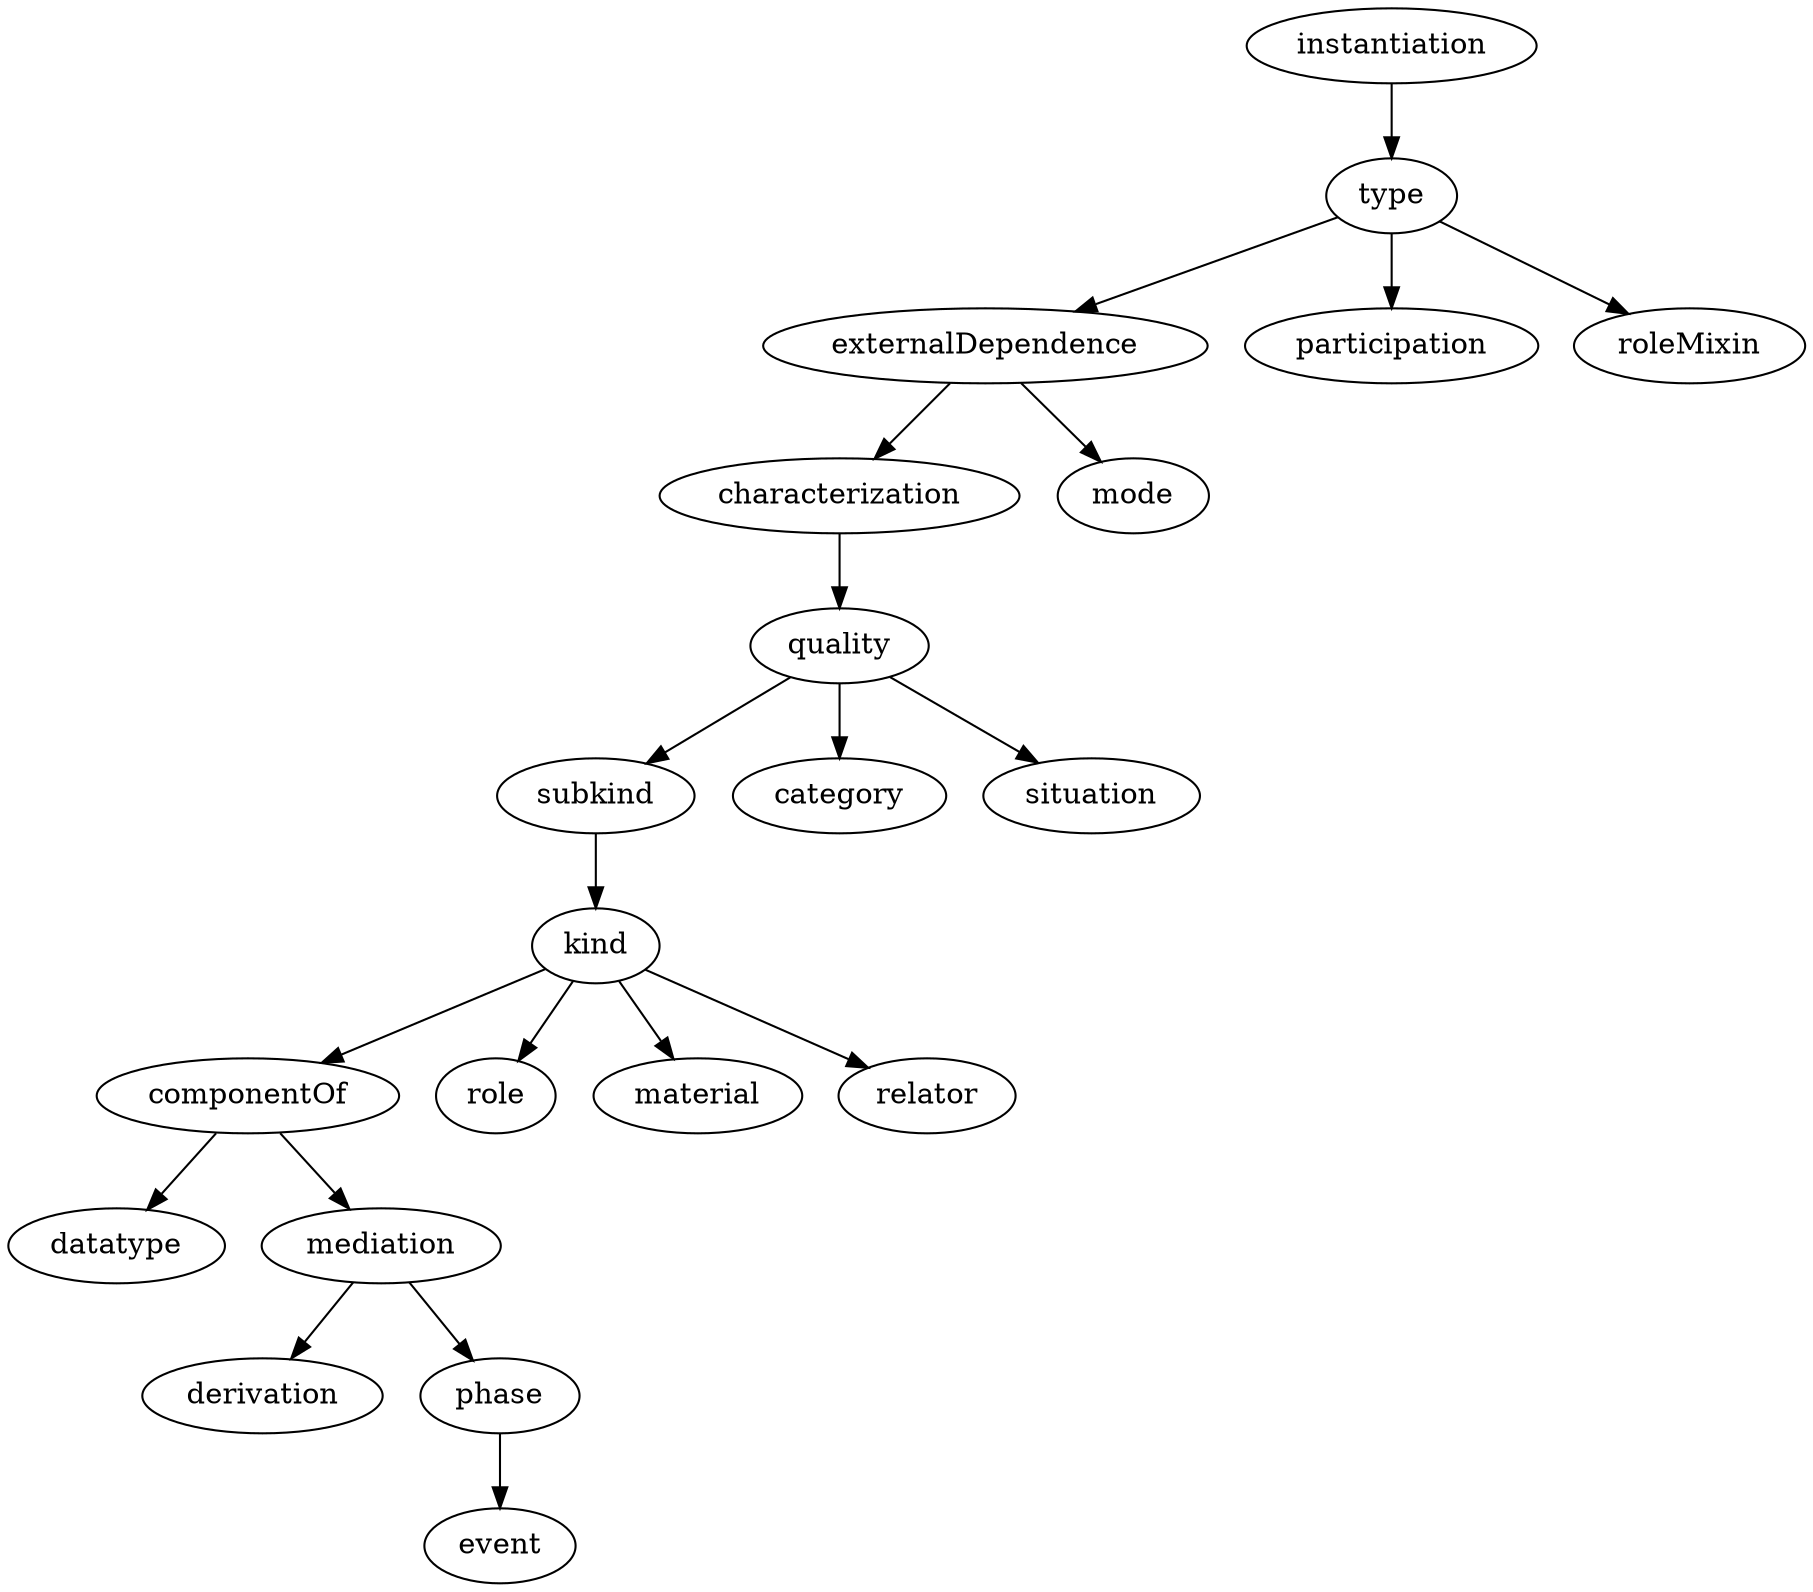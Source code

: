 strict digraph  {
instantiation;
type;
externalDependence;
participation;
roleMixin;
characterization;
mode;
quality;
subkind;
category;
situation;
kind;
componentOf;
role;
material;
relator;
datatype;
mediation;
derivation;
phase;
event;
instantiation -> type;
type -> externalDependence;
type -> participation;
type -> roleMixin;
externalDependence -> characterization;
externalDependence -> mode;
characterization -> quality;
quality -> subkind;
quality -> category;
quality -> situation;
subkind -> kind;
kind -> componentOf;
kind -> role;
kind -> material;
kind -> relator;
componentOf -> datatype;
componentOf -> mediation;
mediation -> derivation;
mediation -> phase;
phase -> event;
}
